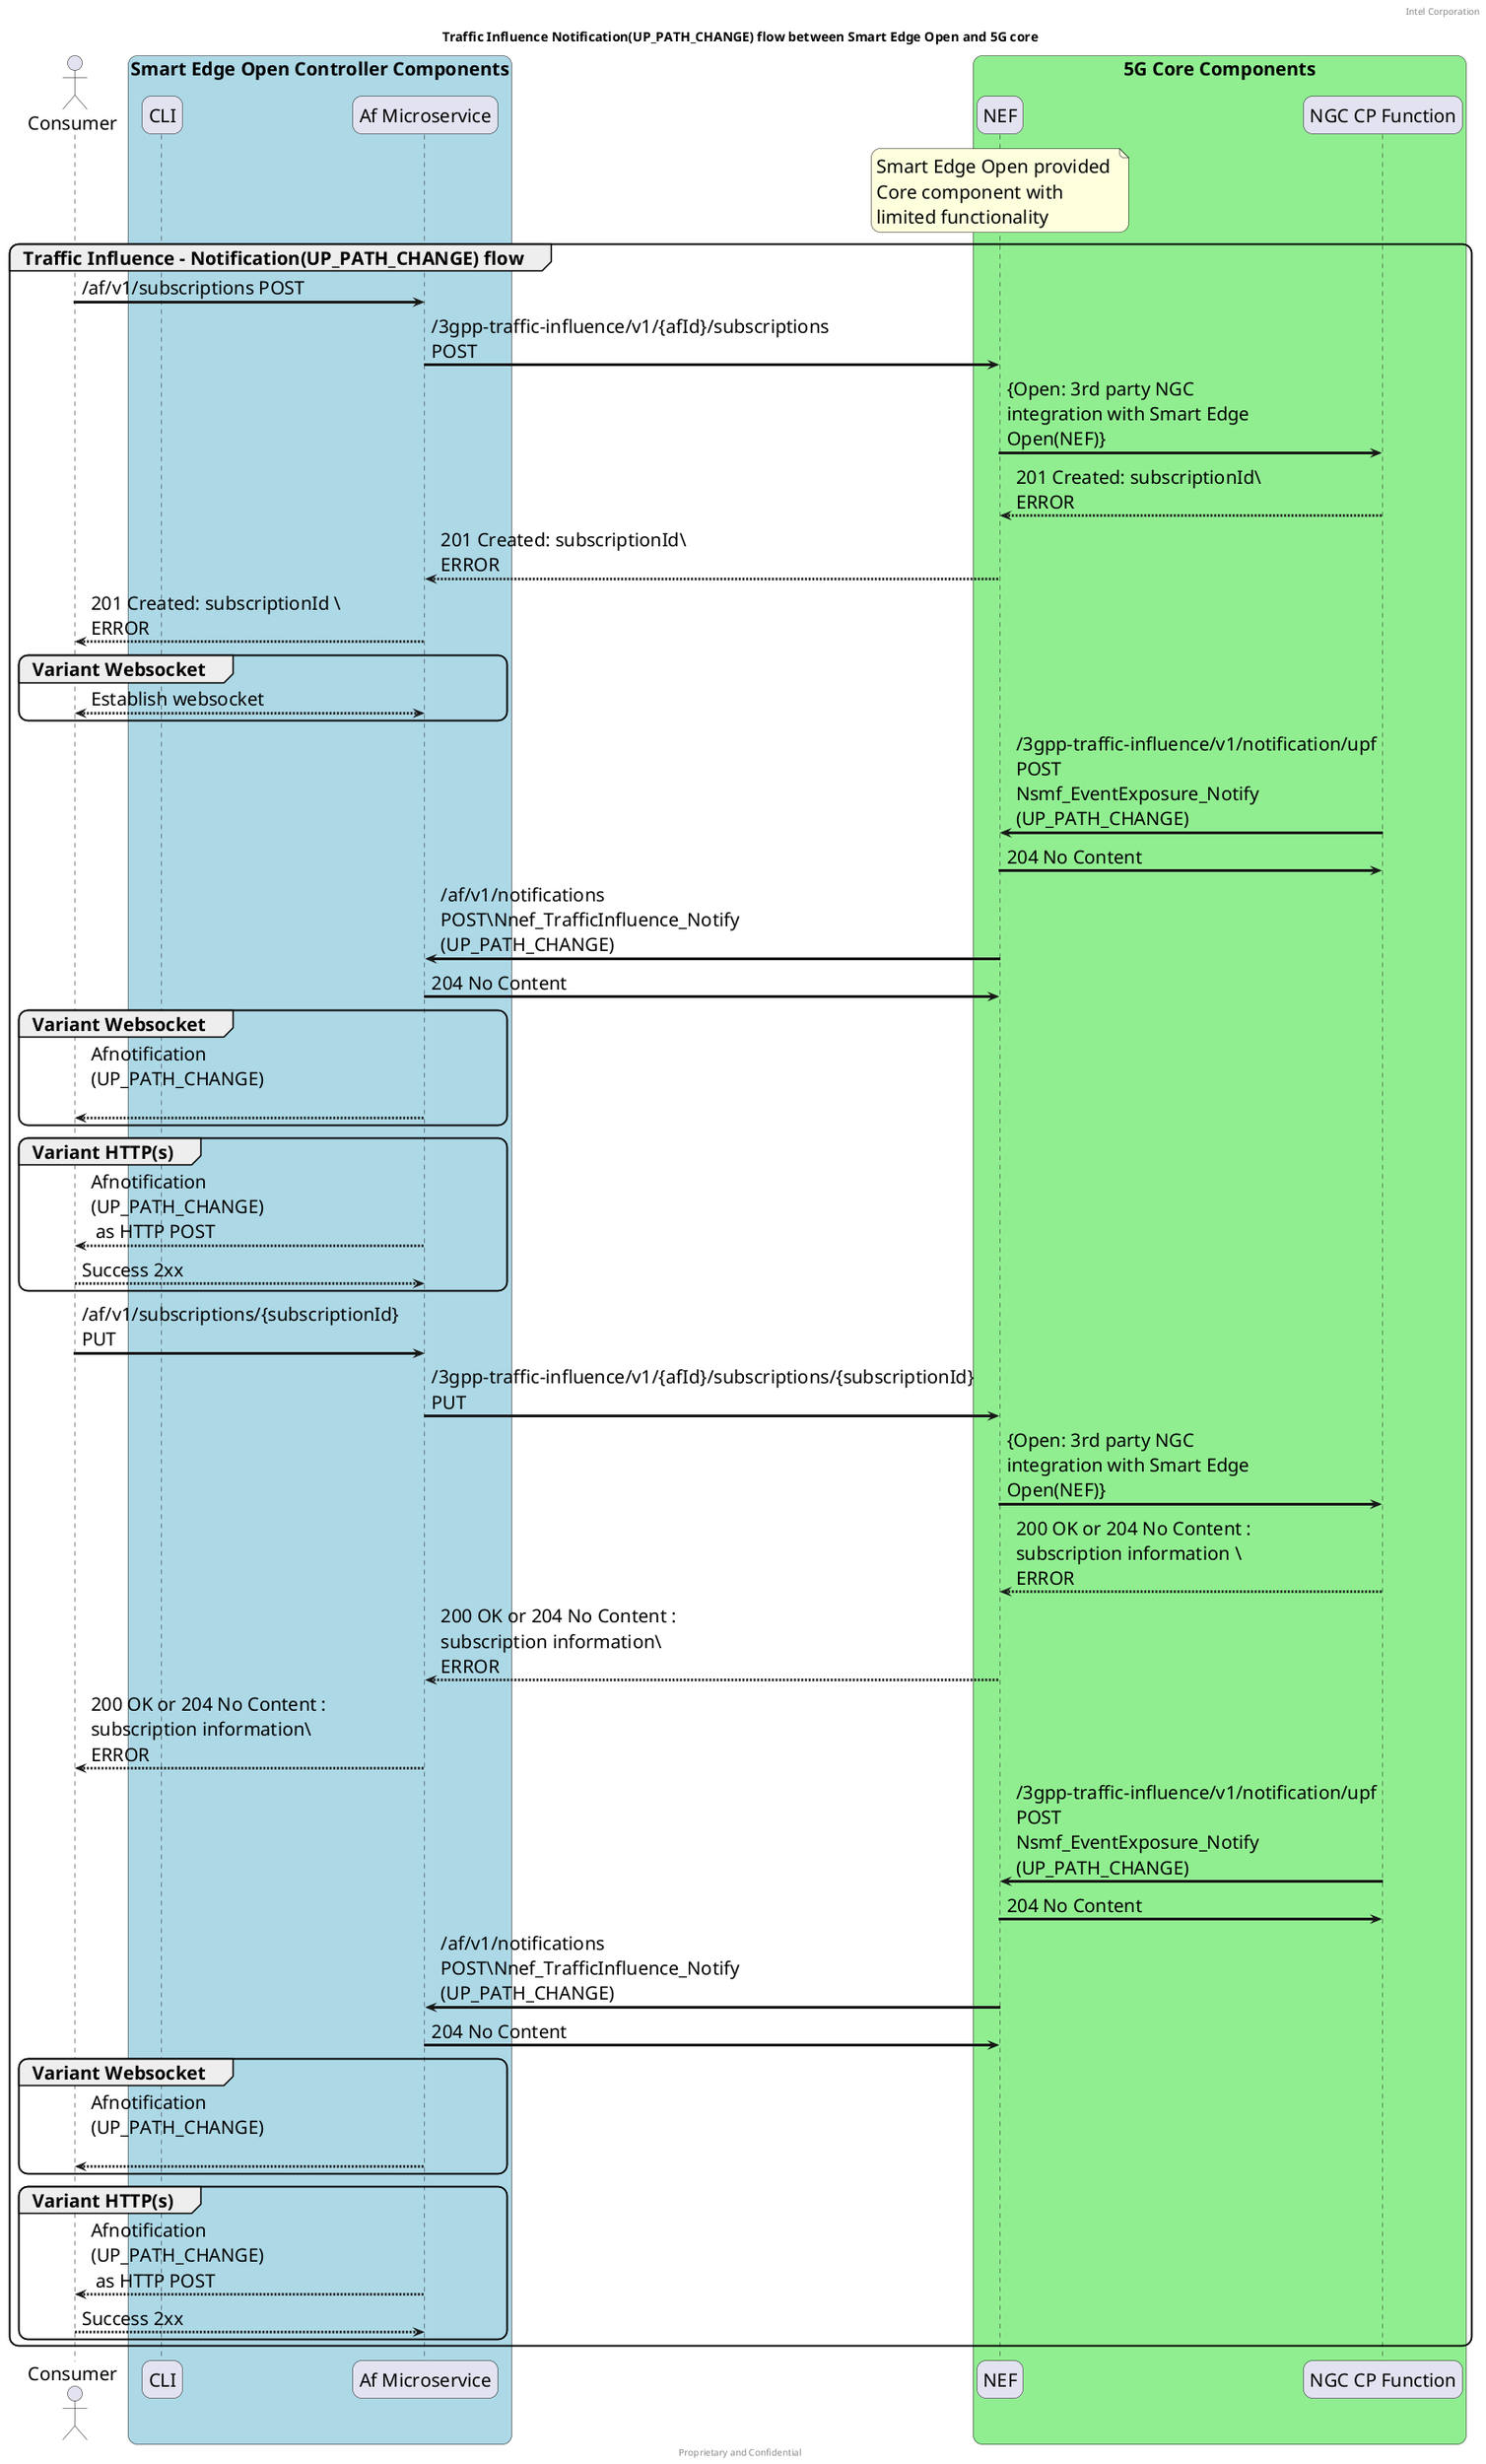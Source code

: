 @startuml
/' SPDX-License-Identifier: Apache-2.0
   Copyright (c) 2020 Intel Corporation
'/
skinparam monochrome false
skinparam roundcorner 20
skinparam defaultFontName "Intel Clear"
skinparam defaultFontSize 20
skinparam maxmessagesize 300
skinparam sequenceArrowThickness 3

header Intel Corporation
footer Proprietary and Confidential

title Traffic Influence Notification(UP_PATH_CHANGE) flow between Smart Edge Open and 5G core


actor "Consumer" as user
participant "CLI" as CLI 
participant "Af Microservice" as AF 
participant "NEF" as NEF
participant "NGC CP Function" as 5GC

box "Smart Edge Open Controller Components" #LightBlue
	participant CLI
    participant AF
end box

box "5G Core Components" #LightGreen
	participant NEF
    participant 5GC
    note over NEF 
        Smart Edge Open provided 
        Core component with 
        limited functionality
    end note    

end box

group Traffic Influence - Notification(UP_PATH_CHANGE) flow

    user -> AF : /af/v1/subscriptions POST
    AF -> NEF : /3gpp-traffic-influence/v1/{afId}/subscriptions POST
    NEF -> 5GC: {Open: 3rd party NGC integration with Smart Edge Open(NEF)}

    5GC --> NEF : 201 Created: subscriptionId\ ERROR 
    NEF --> AF : 201 Created: subscriptionId\ ERROR 
    AF --> user : 201 Created: subscriptionId \ ERROR 
    group Variant Websocket
    user <--> AF: Establish websocket
    end
    5GC -> NEF: /3gpp-traffic-influence/v1/notification/upf POST\nNsmf_EventExposure_Notify\n(UP_PATH_CHANGE)
    NEF -> 5GC: 204 No Content
    NEF -> AF: /af/v1/notifications POST\Nnef_TrafficInfluence_Notify\n(UP_PATH_CHANGE)
    AF -> NEF: 204 No Content
    group Variant Websocket
    AF --> user: Afnotification (UP_PATH_CHANGE)\n
    end

    group Variant HTTP(s)
    AF --> user: Afnotification (UP_PATH_CHANGE)\n as HTTP POST
    user --> AF: Success 2xx
    end

    user -> AF : /af/v1/subscriptions/{subscriptionId} PUT
    AF -> NEF : /3gpp-traffic-influence/v1/{afId}/subscriptions/{subscriptionId} PUT
    NEF -> 5GC : {Open: 3rd party NGC integration with Smart Edge Open(NEF)}

    5GC --> NEF : 200 OK or 204 No Content : subscription information \ ERROR 
    NEF --> AF : 200 OK or 204 No Content : subscription information\ ERROR
    AF --> user : 200 OK or 204 No Content : subscription information\ ERROR 
    
    5GC -> NEF: /3gpp-traffic-influence/v1/notification/upf POST\nNsmf_EventExposure_Notify\n(UP_PATH_CHANGE)
    NEF -> 5GC: 204 No Content
    NEF -> AF: /af/v1/notifications POST\Nnef_TrafficInfluence_Notify\n(UP_PATH_CHANGE)
    AF -> NEF: 204 No Content
    group Variant Websocket
    AF --> user: Afnotification (UP_PATH_CHANGE)\n
    end

    group Variant HTTP(s)
    AF --> user: Afnotification (UP_PATH_CHANGE)\n as HTTP POST
    user --> AF: Success 2xx
    end


end
@enduml